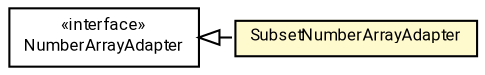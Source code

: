 #!/usr/local/bin/dot
#
# Class diagram 
# Generated by UMLGraph version R5_7_2-60-g0e99a6 (http://www.spinellis.gr/umlgraph/)
#

digraph G {
	graph [fontnames="svg"]
	edge [fontname="Roboto",fontsize=7,labelfontname="Roboto",labelfontsize=7,color="black"];
	node [fontname="Roboto",fontcolor="black",fontsize=8,shape=plaintext,margin=0,width=0,height=0];
	nodesep=0.15;
	ranksep=0.25;
	rankdir=LR;
	// de.lmu.ifi.dbs.elki.utilities.datastructures.arraylike.NumberArrayAdapter<N extends java.lang.Number, A>
	c10088804 [label=<<table title="de.lmu.ifi.dbs.elki.utilities.datastructures.arraylike.NumberArrayAdapter" border="0" cellborder="1" cellspacing="0" cellpadding="2" href="NumberArrayAdapter.html" target="_parent">
		<tr><td><table border="0" cellspacing="0" cellpadding="1">
		<tr><td align="center" balign="center"> &#171;interface&#187; </td></tr>
		<tr><td align="center" balign="center"> <font face="Roboto">NumberArrayAdapter</font> </td></tr>
		</table></td></tr>
		</table>>, URL="NumberArrayAdapter.html"];
	// de.lmu.ifi.dbs.elki.utilities.datastructures.arraylike.SubsetNumberArrayAdapter<T extends java.lang.Number, A>
	c10088805 [label=<<table title="de.lmu.ifi.dbs.elki.utilities.datastructures.arraylike.SubsetNumberArrayAdapter" border="0" cellborder="1" cellspacing="0" cellpadding="2" bgcolor="lemonChiffon" href="SubsetNumberArrayAdapter.html" target="_parent">
		<tr><td><table border="0" cellspacing="0" cellpadding="1">
		<tr><td align="center" balign="center"> <font face="Roboto">SubsetNumberArrayAdapter</font> </td></tr>
		</table></td></tr>
		</table>>, URL="SubsetNumberArrayAdapter.html"];
	// de.lmu.ifi.dbs.elki.utilities.datastructures.arraylike.SubsetNumberArrayAdapter<T extends java.lang.Number, A> implements de.lmu.ifi.dbs.elki.utilities.datastructures.arraylike.NumberArrayAdapter<N extends java.lang.Number, A>
	c10088804 -> c10088805 [arrowtail=empty,style=dashed,dir=back,weight=9];
}

